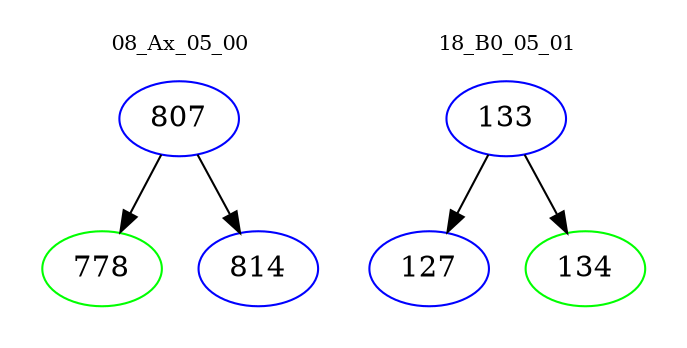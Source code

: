 digraph{
subgraph cluster_0 {
color = white
label = "08_Ax_05_00";
fontsize=10;
T0_807 [label="807", color="blue"]
T0_807 -> T0_778 [color="black"]
T0_778 [label="778", color="green"]
T0_807 -> T0_814 [color="black"]
T0_814 [label="814", color="blue"]
}
subgraph cluster_1 {
color = white
label = "18_B0_05_01";
fontsize=10;
T1_133 [label="133", color="blue"]
T1_133 -> T1_127 [color="black"]
T1_127 [label="127", color="blue"]
T1_133 -> T1_134 [color="black"]
T1_134 [label="134", color="green"]
}
}

